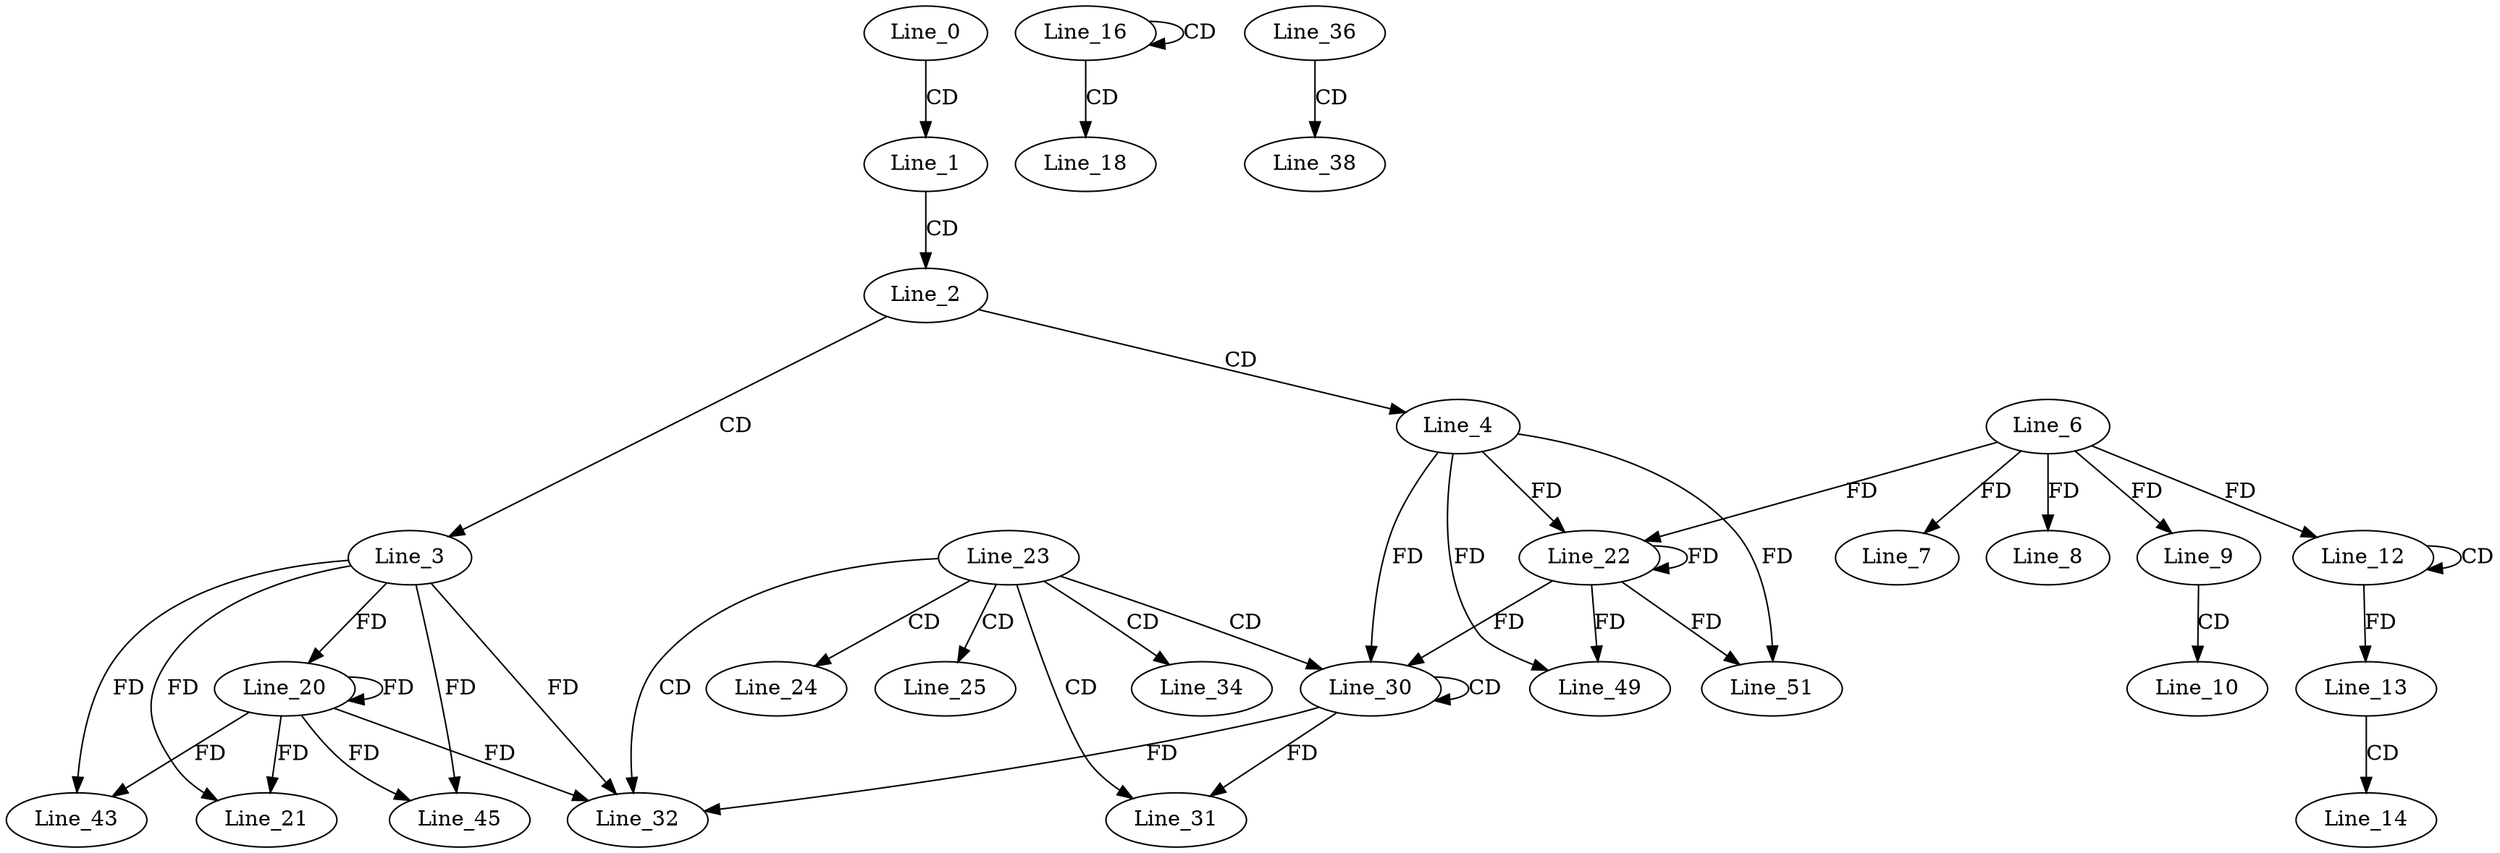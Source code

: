 digraph G {
  Line_0;
  Line_1;
  Line_2;
  Line_3;
  Line_4;
  Line_6;
  Line_7;
  Line_8;
  Line_9;
  Line_9;
  Line_10;
  Line_12;
  Line_12;
  Line_13;
  Line_14;
  Line_16;
  Line_16;
  Line_18;
  Line_20;
  Line_21;
  Line_22;
  Line_22;
  Line_23;
  Line_24;
  Line_25;
  Line_30;
  Line_30;
  Line_31;
  Line_32;
  Line_34;
  Line_36;
  Line_38;
  Line_43;
  Line_45;
  Line_49;
  Line_51;
  Line_0 -> Line_1 [ label="CD" ];
  Line_1 -> Line_2 [ label="CD" ];
  Line_2 -> Line_3 [ label="CD" ];
  Line_2 -> Line_4 [ label="CD" ];
  Line_6 -> Line_7 [ label="FD" ];
  Line_6 -> Line_8 [ label="FD" ];
  Line_6 -> Line_9 [ label="FD" ];
  Line_9 -> Line_10 [ label="CD" ];
  Line_12 -> Line_12 [ label="CD" ];
  Line_6 -> Line_12 [ label="FD" ];
  Line_12 -> Line_13 [ label="FD" ];
  Line_13 -> Line_14 [ label="CD" ];
  Line_16 -> Line_16 [ label="CD" ];
  Line_16 -> Line_18 [ label="CD" ];
  Line_3 -> Line_20 [ label="FD" ];
  Line_20 -> Line_20 [ label="FD" ];
  Line_3 -> Line_21 [ label="FD" ];
  Line_20 -> Line_21 [ label="FD" ];
  Line_4 -> Line_22 [ label="FD" ];
  Line_22 -> Line_22 [ label="FD" ];
  Line_6 -> Line_22 [ label="FD" ];
  Line_23 -> Line_24 [ label="CD" ];
  Line_23 -> Line_25 [ label="CD" ];
  Line_23 -> Line_30 [ label="CD" ];
  Line_30 -> Line_30 [ label="CD" ];
  Line_4 -> Line_30 [ label="FD" ];
  Line_22 -> Line_30 [ label="FD" ];
  Line_23 -> Line_31 [ label="CD" ];
  Line_30 -> Line_31 [ label="FD" ];
  Line_23 -> Line_32 [ label="CD" ];
  Line_3 -> Line_32 [ label="FD" ];
  Line_20 -> Line_32 [ label="FD" ];
  Line_30 -> Line_32 [ label="FD" ];
  Line_23 -> Line_34 [ label="CD" ];
  Line_36 -> Line_38 [ label="CD" ];
  Line_3 -> Line_43 [ label="FD" ];
  Line_20 -> Line_43 [ label="FD" ];
  Line_3 -> Line_45 [ label="FD" ];
  Line_20 -> Line_45 [ label="FD" ];
  Line_4 -> Line_49 [ label="FD" ];
  Line_22 -> Line_49 [ label="FD" ];
  Line_4 -> Line_51 [ label="FD" ];
  Line_22 -> Line_51 [ label="FD" ];
}

